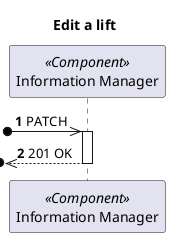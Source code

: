 @startuml
'https://plantuml.com/sequence-diagram

autonumber
skinparam packageStyle rect

title Edit a lift

participant "Information Manager" as MD <<Component>>

?o->> MD : PATCH

activate MD
?o<<--- MD : 201 OK
deactivate MD
@enduml
